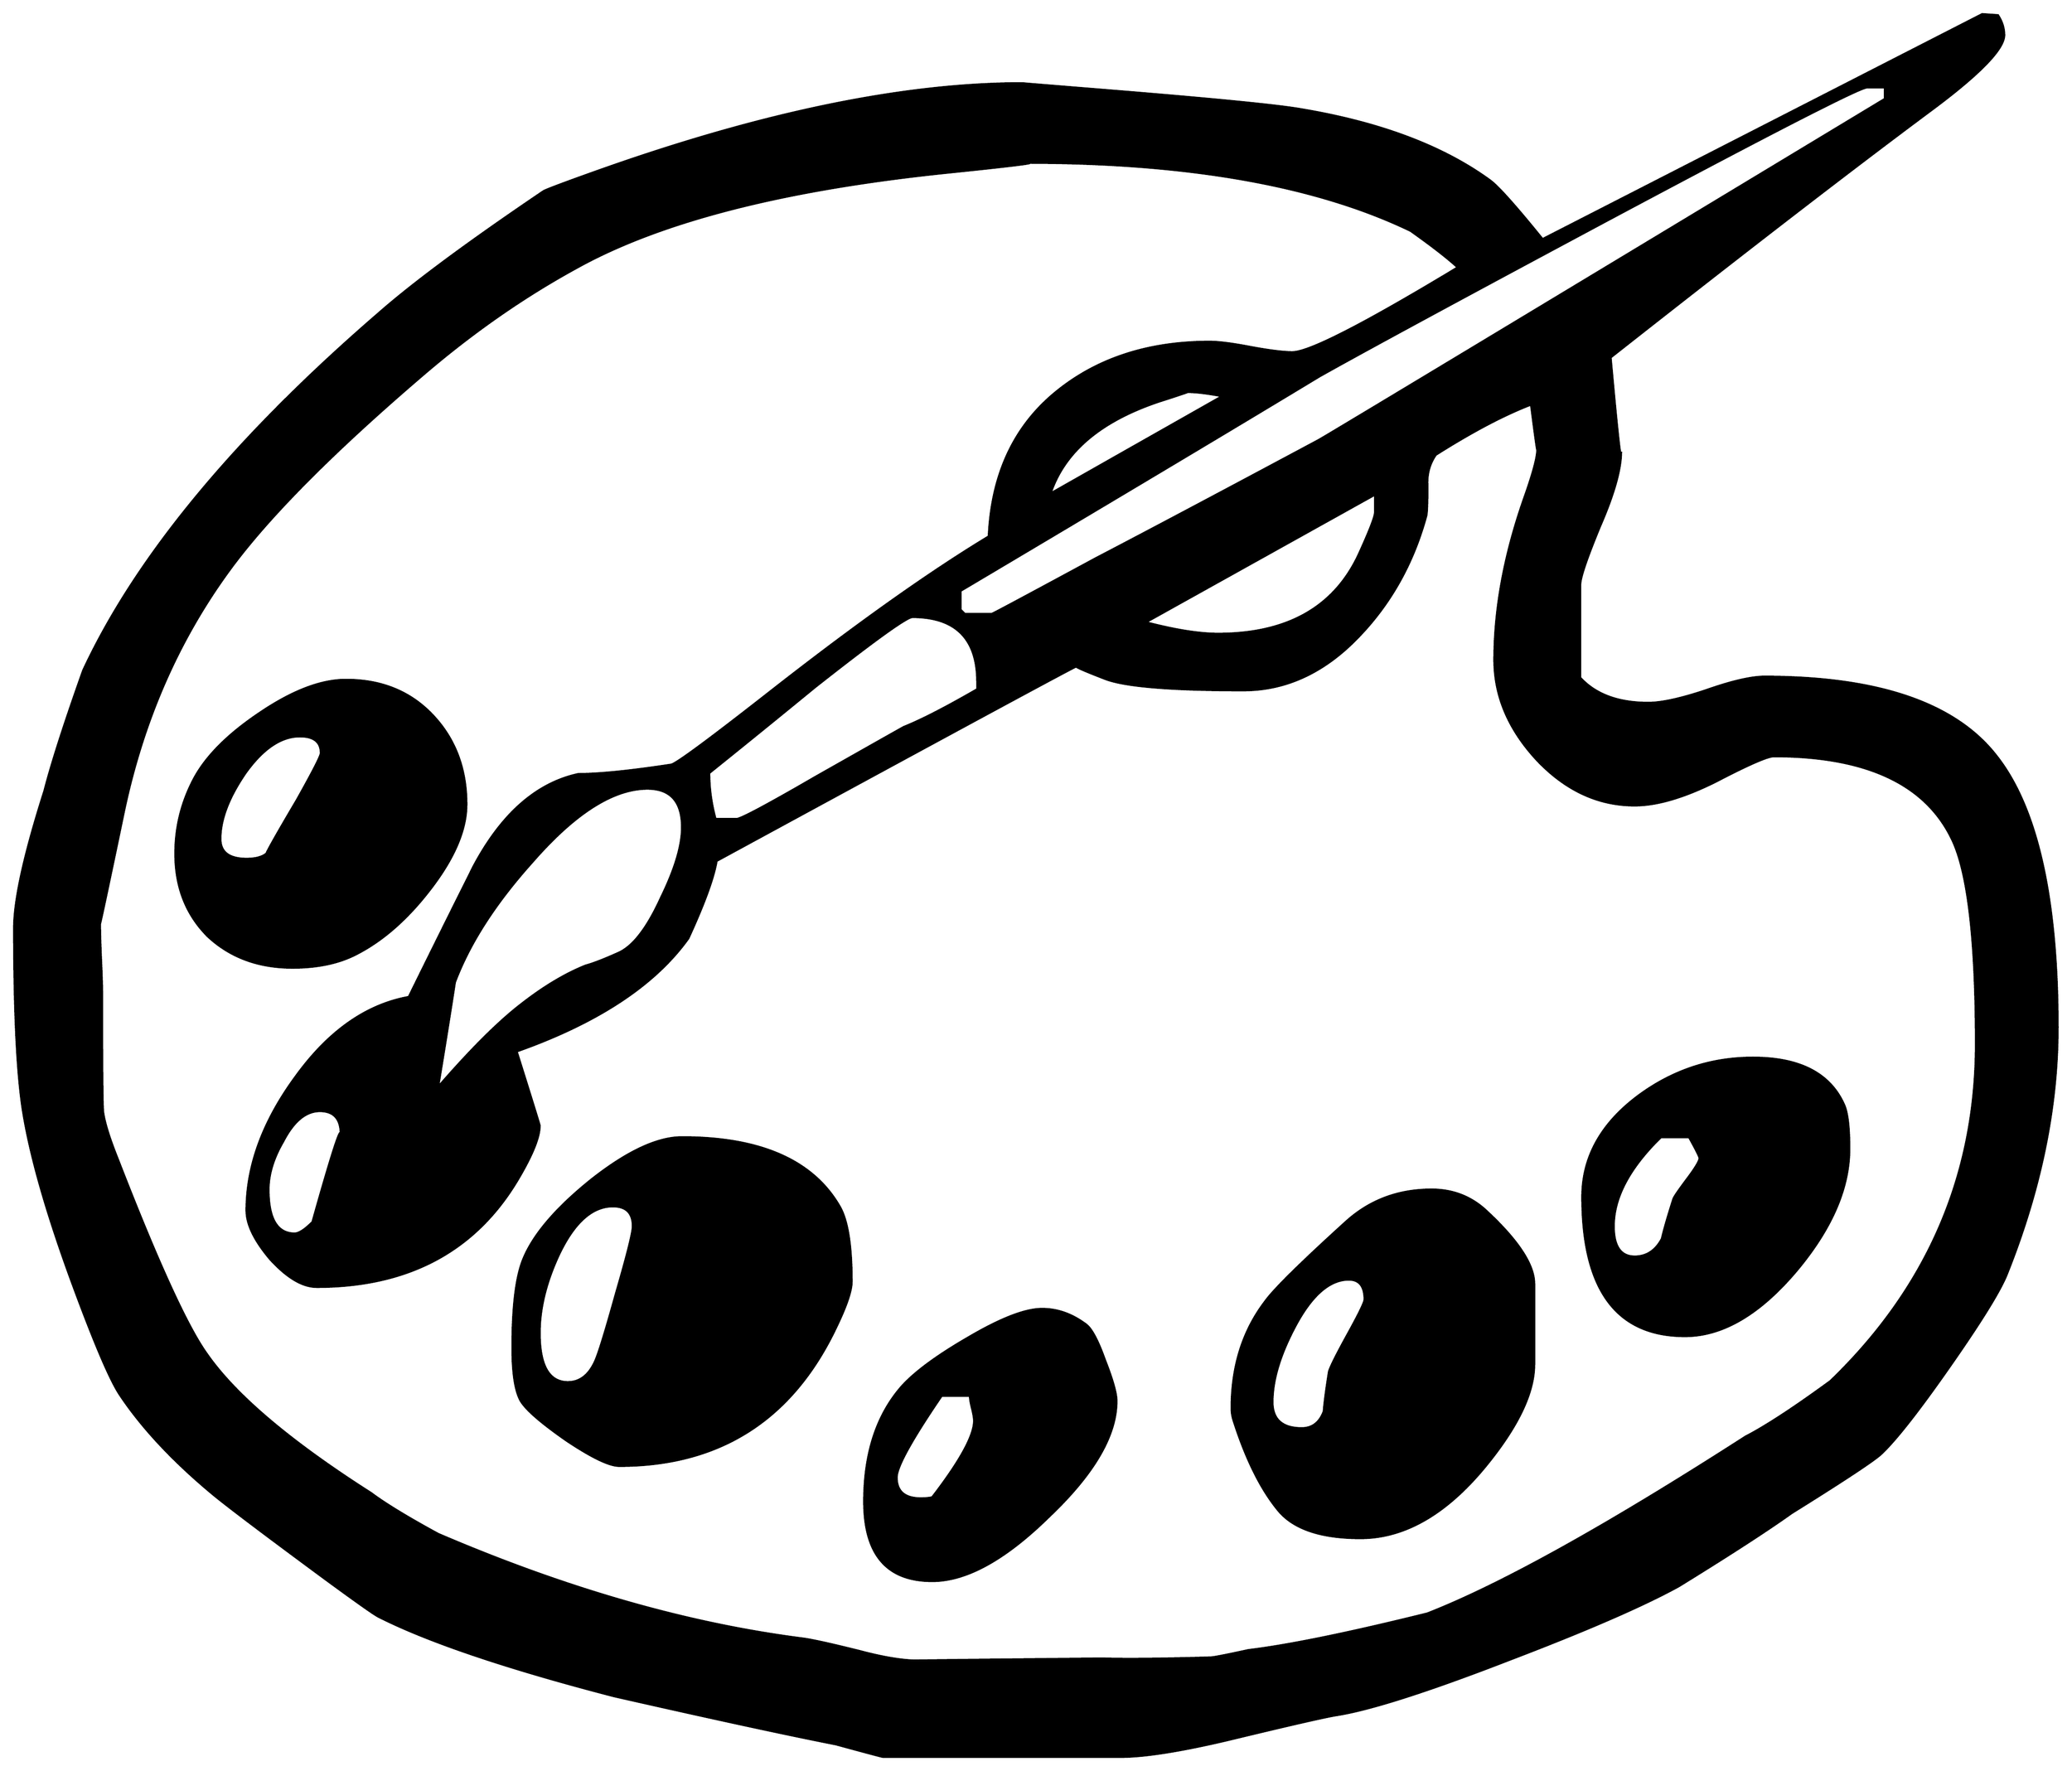 


\begin{tikzpicture}[y=0.80pt, x=0.80pt, yscale=-1.0, xscale=1.0, inner sep=0pt, outer sep=0pt]
\begin{scope}[shift={(100.0,1695.0)},nonzero rule]
  \path[draw=.,fill=.,line width=1.600pt] (2034.0,-436.0) ..
    controls (2034.0,-359.333) and (2017.667,-280.333) ..
    (1985.0,-199.0) .. controls (1978.333,-183.0) and
    (1960.333,-154.0) .. (1931.0,-112.0) .. controls
    (1901.667,-70.0) and (1880.0,-42.333) .. (1866.0,-29.0) ..
    controls (1860.0,-23.0) and (1831.333,-4.0) .. (1780.0,28.0)
    .. controls (1756.667,44.667) and (1720.667,68.0) .. (1672.0,98.0)
    .. controls (1638.0,116.667) and (1584.333,140.0) ..
    (1511.0,168.0) .. controls (1433.667,198.0) and (1378.667,215.667)
    .. (1346.0,221.0) .. controls (1336.667,222.333) and
    (1301.667,230.333) .. (1241.0,245.0) .. controls (1195.667,255.667)
    and (1161.667,261.0) .. (1139.0,261.0) -- (912.0,261.0) ..
    controls (911.333,261.0) and (896.333,257.0) .. (867.0,249.0) ..
    controls (819.667,239.667) and (749.0,224.333) .. (655.0,203.0) ..
    controls (552.333,176.333) and (477.333,151.0) .. (430.0,127.0) ..
    controls (426.0,125.0) and (409.0,113.0) .. (379.0,91.0) ..
    controls (323.0,49.667) and (287.667,23.0) .. (273.0,11.0) ..
    controls (234.333,-21.0) and (204.333,-53.0) .. (183.0,-85.0) ..
    controls (173.667,-99.0) and (158.333,-135.0) .. (137.0,-193.0)
    .. controls (112.333,-260.333) and (96.667,-315.667) ..
    (90.0,-359.0) .. controls (84.667,-395.0) and (82.0,-452.333) ..
    (82.0,-531.0) .. controls (82.0,-557.667) and (91.667,-601.333) ..
    (111.0,-662.0) .. controls (117.667,-688.0) and (130.0,-726.333)
    .. (148.0,-777.0) .. controls (198.667,-885.667) and
    (292.667,-999.333) .. (430.0,-1118.0) .. controls
    (463.333,-1147.333) and (516.0,-1186.333) .. (588.0,-1235.0) ..
    controls (592.0,-1237.0) and (608.0,-1243.0) ..
    (636.0,-1253.0) .. controls (794.667,-1309.667) and
    (931.0,-1338.0) .. (1045.0,-1338.0) .. controls
    (1044.333,-1338.0) and (1068.667,-1336.0) .. (1118.0,-1332.0) ..
    controls (1225.333,-1323.333) and (1290.0,-1317.0) ..
    (1312.0,-1313.0) .. controls (1387.333,-1300.333) and
    (1447.333,-1277.667) .. (1492.0,-1245.0) .. controls
    (1500.0,-1239.0) and (1516.667,-1220.333) .. (1542.0,-1189.0) --
    (1962.0,-1404.0) -- (1977.0,-1403.0) .. controls
    (1981.0,-1397.0) and (1983.0,-1390.667) .. (1983.0,-1384.0) ..
    controls (1983.0,-1370.667) and (1959.667,-1346.667) ..
    (1913.0,-1312.0) .. controls (1837.667,-1256.0) and
    (1735.667,-1177.333) .. (1607.0,-1076.0) .. controls
    (1613.667,-1002.0) and (1617.0,-972.0) .. (1617.0,-986.0) ..
    controls (1617.0,-969.333) and (1610.333,-945.667) ..
    (1597.0,-915.0) .. controls (1584.333,-884.333) and
    (1578.0,-865.667) .. (1578.0,-859.0) -- (1578.0,-770.0) ..
    controls (1592.667,-754.0) and (1614.333,-746.0) ..
    (1643.0,-746.0) .. controls (1655.667,-746.0) and
    (1674.0,-750.0) .. (1698.0,-758.0) .. controls
    (1722.667,-766.667) and (1741.333,-771.0) .. (1754.0,-771.0) ..
    controls (1862.0,-771.0) and (1935.667,-746.0) ..
    (1975.0,-696.0) .. controls (2014.333,-646.667) and
    (2034.0,-560.0) .. (2034.0,-436.0) -- cycle(1869.0,-1323.0)
    -- (1869.0,-1334.0) -- (1852.0,-1334.0) .. controls
    (1845.333,-1334.0) and (1763.333,-1292.0) .. (1606.0,-1208.0) ..
    controls (1464.0,-1132.0) and (1371.667,-1082.0) ..
    (1329.0,-1058.0) .. controls (1253.0,-1012.0) and
    (1138.667,-943.667) .. (986.0,-853.0) -- (986.0,-835.0) --
    (990.0,-831.0) -- (1016.0,-831.0) .. controls
    (1016.667,-831.0) and (1049.667,-848.667) .. (1115.0,-884.0) ..
    controls (1162.333,-908.667) and (1233.333,-946.333) ..
    (1328.0,-997.0) .. controls (1335.333,-1001.0) and
    (1515.667,-1109.667) .. (1869.0,-1323.0) -- cycle(1382.0,-928.0)
    -- (1382.0,-945.0) -- (1163.0,-823.0) .. controls
    (1191.0,-815.667) and (1214.0,-812.0) .. (1232.0,-812.0) ..
    controls (1298.667,-812.0) and (1343.667,-837.667) ..
    (1367.0,-889.0) .. controls (1377.0,-911.0) and
    (1382.0,-924.0) .. (1382.0,-928.0) -- cycle(1236.0,-1039.0)
    .. controls (1222.0,-1041.667) and (1211.0,-1043.0) ..
    (1203.0,-1043.0) .. controls (1201.667,-1042.333) and
    (1192.667,-1039.333) .. (1176.0,-1034.0) .. controls
    (1120.0,-1015.333) and (1085.333,-986.0) .. (1072.0,-946.0) --
    (1236.0,-1039.0) -- cycle(1956.0,-420.0) .. controls
    (1956.0,-519.333) and (1948.333,-584.667) .. (1933.0,-616.0) ..
    controls (1907.667,-668.667) and (1851.0,-695.0) ..
    (1763.0,-695.0) .. controls (1757.0,-695.0) and
    (1738.667,-687.0) .. (1708.0,-671.0) .. controls
    (1677.333,-655.667) and (1651.333,-648.0) .. (1630.0,-648.0) ..
    controls (1595.333,-648.0) and (1564.333,-662.333) ..
    (1537.0,-691.0) .. controls (1509.667,-720.333) and
    (1496.0,-752.333) .. (1496.0,-787.0) .. controls
    (1496.0,-836.333) and (1505.667,-888.333) .. (1525.0,-943.0) ..
    controls (1533.0,-965.667) and (1537.0,-980.667) ..
    (1537.0,-988.0) .. controls (1537.0,-985.333) and
    (1535.0,-999.667) .. (1531.0,-1031.0) .. controls
    (1505.0,-1021.0) and (1474.667,-1005.0) .. (1440.0,-983.0) ..
    controls (1434.0,-974.333) and (1431.333,-964.333) ..
    (1432.0,-953.0) .. controls (1432.0,-937.667) and
    (1431.667,-928.333) .. (1431.0,-925.0) .. controls
    (1419.0,-881.0) and (1398.333,-843.333) .. (1369.0,-812.0) ..
    controls (1335.667,-776.0) and (1298.0,-758.0) ..
    (1256.0,-758.0) .. controls (1186.667,-758.0) and
    (1142.667,-761.667) .. (1124.0,-769.0) .. controls
    (1103.333,-777.0) and (1094.333,-781.0) .. (1097.0,-781.0) ..
    controls (1095.667,-781.0) and (981.0,-719.0) ..
    (753.0,-595.0) .. controls (750.333,-579.0) and (741.333,-554.333)
    .. (726.0,-521.0) .. controls (694.0,-476.333) and
    (639.333,-440.333) .. (562.0,-413.0) .. controls (576.667,-366.333)
    and (584.0,-342.667) .. (584.0,-342.0) .. controls
    (584.0,-331.333) and (577.333,-314.667) .. (564.0,-292.0) ..
    controls (523.333,-222.667) and (459.0,-188.0) .. (371.0,-188.0)
    .. controls (357.667,-188.0) and (343.0,-196.667) ..
    (327.0,-214.0) .. controls (311.667,-232.0) and (304.0,-247.667)
    .. (304.0,-261.0) .. controls (304.0,-303.667) and
    (319.667,-346.333) .. (351.0,-389.0) .. controls (382.333,-432.333)
    and (418.333,-457.667) .. (459.0,-465.0) .. controls
    (479.667,-507.0) and (500.333,-548.667) .. (521.0,-590.0) ..
    controls (547.667,-640.0) and (581.0,-669.333) .. (621.0,-678.0)
    .. controls (641.0,-678.0) and (670.667,-681.0) ..
    (710.0,-687.0) .. controls (716.0,-689.0) and (746.667,-711.667)
    .. (802.0,-755.0) .. controls (885.333,-820.333) and
    (955.667,-870.333) .. (1013.0,-905.0) .. controls
    (1015.667,-963.667) and (1036.667,-1009.333) .. (1076.0,-1042.0) ..
    controls (1115.333,-1074.667) and (1164.667,-1091.0) ..
    (1224.0,-1091.0) .. controls (1232.667,-1091.0) and
    (1245.667,-1089.333) .. (1263.0,-1086.0) .. controls
    (1281.0,-1082.667) and (1294.333,-1081.0) .. (1303.0,-1081.0) ..
    controls (1319.0,-1081.0) and (1371.667,-1108.0) ..
    (1461.0,-1162.0) .. controls (1451.667,-1170.667) and
    (1436.667,-1182.333) .. (1416.0,-1197.0) .. controls
    (1326.0,-1240.333) and (1204.0,-1262.0) .. (1050.0,-1262.0) ..
    controls (1060.0,-1262.0) and (1036.0,-1259.0) ..
    (978.0,-1253.0) .. controls (820.0,-1237.0) and
    (700.667,-1206.667) .. (620.0,-1162.0) .. controls
    (568.667,-1134.0) and (519.0,-1099.333) .. (471.0,-1058.0) ..
    controls (387.0,-986.0) and (326.667,-925.333) .. (290.0,-876.0)
    .. controls (240.0,-808.667) and (205.667,-731.0) ..
    (187.0,-643.0) .. controls (171.667,-569.667) and (164.0,-533.667)
    .. (164.0,-535.0) .. controls (164.0,-527.0) and
    (164.333,-515.333) .. (165.0,-500.0) .. controls (165.667,-485.333)
    and (166.0,-474.0) .. (166.0,-466.0) .. controls
    (166.0,-396.0) and (166.333,-359.0) .. (167.0,-355.0) ..
    controls (168.333,-345.0) and (173.0,-330.0) .. (181.0,-310.0)
    .. controls (219.0,-212.0) and (247.333,-150.0) ..
    (266.0,-124.0) .. controls (293.333,-84.667) and (345.667,-40.333)
    .. (423.0,9.0) .. controls (436.333,19.0) and (457.667,32.0) ..
    (487.0,48.0) .. controls (609.667,100.667) and (726.0,134.0) ..
    (836.0,148.0) .. controls (845.333,149.333) and (863.333,153.333) ..
    (890.0,160.0) .. controls (912.667,166.0) and (931.0,169.0) ..
    (945.0,169.0) .. controls (930.333,169.0) and (989.0,168.333) ..
    (1121.0,167.0) .. controls (1144.333,167.667) and (1179.0,167.333)
    .. (1225.0,166.0) .. controls (1227.667,166.0) and
    (1239.667,163.667) .. (1261.0,159.0) .. controls (1299.667,154.333)
    and (1356.667,142.667) .. (1432.0,124.0) .. controls
    (1502.0,96.667) and (1603.333,40.333) .. (1736.0,-45.0) ..
    controls (1755.333,-55.0) and (1782.333,-72.667) .. (1817.0,-98.0)
    .. controls (1909.667,-187.333) and (1956.0,-294.667) ..
    (1956.0,-420.0) -- cycle(1002.0,-759.0) -- (1002.0,-766.0)
    .. controls (1002.0,-807.333) and (981.333,-828.0) ..
    (940.0,-828.0) .. controls (934.667,-828.0) and (903.667,-805.667)
    .. (847.0,-761.0) .. controls (813.667,-733.667) and
    (780.0,-706.333) .. (746.0,-679.0) .. controls (746.0,-664.333)
    and (748.0,-649.667) .. (752.0,-635.0) -- (772.0,-635.0) ..
    controls (776.0,-635.0) and (801.0,-648.333) .. (847.0,-675.0)
    .. controls (902.333,-706.333) and (930.667,-722.333) ..
    (932.0,-723.0) .. controls (948.667,-729.667) and (972.0,-741.667)
    .. (1002.0,-759.0) -- cycle(720.0,-627.0) .. controls
    (720.0,-651.667) and (709.0,-664.0) .. (687.0,-664.0) ..
    controls (654.333,-664.0) and (617.667,-640.667) .. (577.0,-594.0)
    .. controls (541.667,-554.667) and (517.0,-516.333) ..
    (503.0,-479.0) .. controls (499.667,-457.0) and (494.333,-423.667)
    .. (487.0,-379.0) .. controls (517.667,-414.333) and
    (543.667,-440.333) .. (565.0,-457.0) .. controls (587.0,-474.333)
    and (608.0,-487.0) .. (628.0,-495.0) .. controls
    (635.333,-497.0) and (645.667,-501.0) .. (659.0,-507.0) ..
    controls (673.0,-513.0) and (686.667,-530.667) .. (700.0,-560.0)
    .. controls (713.333,-587.333) and (720.0,-609.667) ..
    (720.0,-627.0) -- cycle(394.0,-334.0) .. controls
    (394.0,-348.667) and (387.333,-356.0) .. (374.0,-356.0) ..
    controls (360.667,-356.0) and (349.0,-346.333) .. (339.0,-327.0)
    .. controls (329.667,-311.0) and (325.0,-295.667) ..
    (325.0,-281.0) .. controls (325.0,-253.0) and (333.333,-239.0)
    .. (350.0,-239.0) .. controls (354.0,-239.0) and
    (359.667,-242.667) .. (367.0,-250.0) .. controls (385.0,-314.0)
    and (394.0,-342.0) .. (394.0,-334.0) -- cycle(1835.0,-320.0)
    .. controls (1835.0,-282.667) and (1818.333,-244.0) ..
    (1785.0,-204.0) .. controls (1749.667,-162.0) and
    (1714.0,-141.0) .. (1678.0,-141.0) .. controls
    (1612.667,-141.0) and (1580.0,-185.333) .. (1580.0,-274.0) ..
    controls (1580.0,-312.0) and (1598.0,-344.333) ..
    (1634.0,-371.0) .. controls (1666.667,-395.0) and
    (1703.0,-407.0) .. (1743.0,-407.0) .. controls
    (1787.667,-407.0) and (1816.667,-392.0) .. (1830.0,-362.0) ..
    controls (1833.333,-354.667) and (1835.0,-340.667) ..
    (1835.0,-320.0) -- cycle(1534.0,-114.0) .. controls
    (1534.0,-88.0) and (1519.667,-57.0) .. (1491.0,-21.0) ..
    controls (1452.333,27.667) and (1411.333,52.0) .. (1368.0,52.0) ..
    controls (1330.667,52.0) and (1304.667,43.333) .. (1290.0,26.0) ..
    controls (1273.333,6.0) and (1259.0,-22.667) .. (1247.0,-60.0)
    .. controls (1245.667,-64.0) and (1245.0,-68.0) ..
    (1245.0,-72.0) .. controls (1245.0,-112.0) and
    (1255.667,-146.0) .. (1277.0,-174.0) .. controls
    (1285.0,-185.333) and (1310.667,-210.667) .. (1354.0,-250.0) ..
    controls (1376.667,-270.667) and (1404.0,-281.0) ..
    (1436.0,-281.0) .. controls (1456.667,-281.0) and
    (1474.333,-274.0) .. (1489.0,-260.0) .. controls
    (1519.0,-232.0) and (1534.0,-209.0) .. (1534.0,-191.0) --
    (1534.0,-114.0) -- cycle(1135.0,-79.0) .. controls
    (1135.0,-46.333) and (1113.667,-9.667) .. (1071.0,31.0) ..
    controls (1029.0,72.333) and (991.667,93.0) .. (959.0,93.0) ..
    controls (915.667,93.0) and (894.0,67.667) .. (894.0,17.0) ..
    controls (894.0,-29.0) and (906.0,-65.667) .. (930.0,-93.0) ..
    controls (942.667,-107.0) and (964.0,-122.667) .. (994.0,-140.0)
    .. controls (1024.667,-158.0) and (1048.0,-167.0) ..
    (1064.0,-167.0) .. controls (1078.667,-167.0) and
    (1092.667,-162.0) .. (1106.0,-152.0) .. controls
    (1111.333,-148.0) and (1117.333,-136.667) .. (1124.0,-118.0) ..
    controls (1131.333,-99.333) and (1135.0,-86.333) .. (1135.0,-79.0)
    -- cycle(514.0,-649.0) .. controls (514.0,-624.333) and
    (502.0,-596.667) .. (478.0,-566.0) .. controls (456.667,-538.667)
    and (433.667,-518.667) .. (409.0,-506.0) .. controls
    (392.333,-497.333) and (372.0,-493.0) .. (348.0,-493.0) ..
    controls (315.333,-493.0) and (288.333,-503.0) .. (267.0,-523.0)
    .. controls (246.333,-543.667) and (236.0,-570.0) ..
    (236.0,-602.0) .. controls (236.0,-626.667) and (241.667,-650.0)
    .. (253.0,-672.0) .. controls (264.333,-694.0) and
    (285.333,-715.333) .. (316.0,-736.0) .. controls (347.333,-757.333)
    and (375.0,-768.0) .. (399.0,-768.0) .. controls
    (433.0,-768.0) and (460.667,-756.667) .. (482.0,-734.0) ..
    controls (503.333,-711.333) and (514.0,-683.0) .. (514.0,-649.0)
    -- cycle(882.0,-193.0) .. controls (882.0,-184.333) and
    (877.0,-169.667) .. (867.0,-149.0) .. controls (825.0,-61.0)
    and (756.0,-17.0) .. (660.0,-17.0) .. controls (650.667,-17.0)
    and (634.0,-25.0) .. (610.0,-41.0) .. controls (586.0,-57.667)
    and (571.333,-70.333) .. (566.0,-79.0) .. controls (560.667,-88.333)
    and (558.0,-105.333) .. (558.0,-130.0) .. controls
    (558.0,-170.667) and (561.667,-199.333) .. (569.0,-216.0) ..
    controls (579.0,-239.333) and (600.667,-264.333) .. (634.0,-291.0)
    .. controls (668.0,-317.667) and (696.667,-331.0) ..
    (720.0,-331.0) .. controls (795.333,-331.0) and (845.667,-308.667)
    .. (871.0,-264.0) .. controls (878.333,-250.667) and
    (882.0,-227.0) .. (882.0,-193.0) -- cycle(1692.0,-311.0) ..
    controls (1692.0,-312.333) and (1688.667,-319.0) ..
    (1682.0,-331.0) -- (1655.0,-331.0) .. controls
    (1625.0,-301.667) and (1610.0,-273.333) .. (1610.0,-246.0) ..
    controls (1610.0,-226.667) and (1616.667,-217.0) ..
    (1630.0,-217.0) .. controls (1641.333,-217.0) and
    (1650.0,-222.667) .. (1656.0,-234.0) .. controls
    (1658.0,-242.667) and (1661.667,-255.333) .. (1667.0,-272.0) ..
    controls (1667.667,-274.0) and (1672.0,-280.333) ..
    (1680.0,-291.0) .. controls (1688.0,-301.667) and
    (1692.0,-308.333) .. (1692.0,-311.0) -- cycle(1372.0,-176.0)
    .. controls (1372.0,-188.667) and (1367.0,-195.0) ..
    (1357.0,-195.0) .. controls (1338.333,-195.0) and
    (1321.0,-179.667) .. (1305.0,-149.0) .. controls
    (1291.0,-122.333) and (1284.0,-98.667) .. (1284.0,-78.0) ..
    controls (1284.0,-61.333) and (1293.333,-53.0) .. (1312.0,-53.0)
    .. controls (1322.0,-53.0) and (1329.0,-58.333) ..
    (1333.0,-69.0) .. controls (1333.667,-77.667) and (1335.333,-90.333)
    .. (1338.0,-107.0) .. controls (1339.333,-111.667) and
    (1345.333,-123.667) .. (1356.0,-143.0) .. controls
    (1366.667,-162.333) and (1372.0,-173.333) .. (1372.0,-176.0) --
    cycle(999.0,-60.0) .. controls (999.0,-62.667) and
    (998.333,-66.667) .. (997.0,-72.0) .. controls (995.667,-77.333) and
    (995.0,-81.333) .. (995.0,-84.0) -- (968.0,-84.0) .. controls
    (939.333,-42.0) and (925.0,-16.0) .. (925.0,-6.0) .. controls
    (925.0,7.333) and (932.667,14.0) .. (948.0,14.0) .. controls
    (952.667,14.0) and (956.333,13.667) .. (959.0,13.0) .. controls
    (985.667,-21.667) and (999.0,-46.0) .. (999.0,-60.0) --
    cycle(375.0,-698.0) .. controls (375.0,-708.667) and
    (368.333,-714.0) .. (355.0,-714.0) .. controls (337.0,-714.0)
    and (319.667,-702.333) .. (303.0,-679.0) .. controls
    (287.0,-655.667) and (279.0,-634.667) .. (279.0,-616.0) ..
    controls (279.0,-603.333) and (287.333,-597.0) .. (304.0,-597.0)
    .. controls (312.667,-597.0) and (319.0,-598.667) ..
    (323.0,-602.0) .. controls (325.0,-606.667) and (334.667,-623.667)
    .. (352.0,-653.0) .. controls (367.333,-680.333) and
    (375.0,-695.333) .. (375.0,-698.0) -- cycle(673.0,-246.0) ..
    controls (673.0,-258.667) and (666.667,-265.0) .. (654.0,-265.0)
    .. controls (634.0,-265.0) and (616.667,-249.333) ..
    (602.0,-218.0) .. controls (590.0,-192.0) and (584.0,-167.333)
    .. (584.0,-144.0) .. controls (584.0,-112.667) and
    (593.0,-97.0) .. (611.0,-97.0) .. controls (622.333,-97.0) and
    (631.0,-103.667) .. (637.0,-117.0) .. controls (640.333,-124.333)
    and (647.0,-146.0) .. (657.0,-182.0) .. controls
    (667.667,-218.667) and (673.0,-240.0) .. (673.0,-246.0) --
    cycle;
\end{scope}

\end{tikzpicture}

